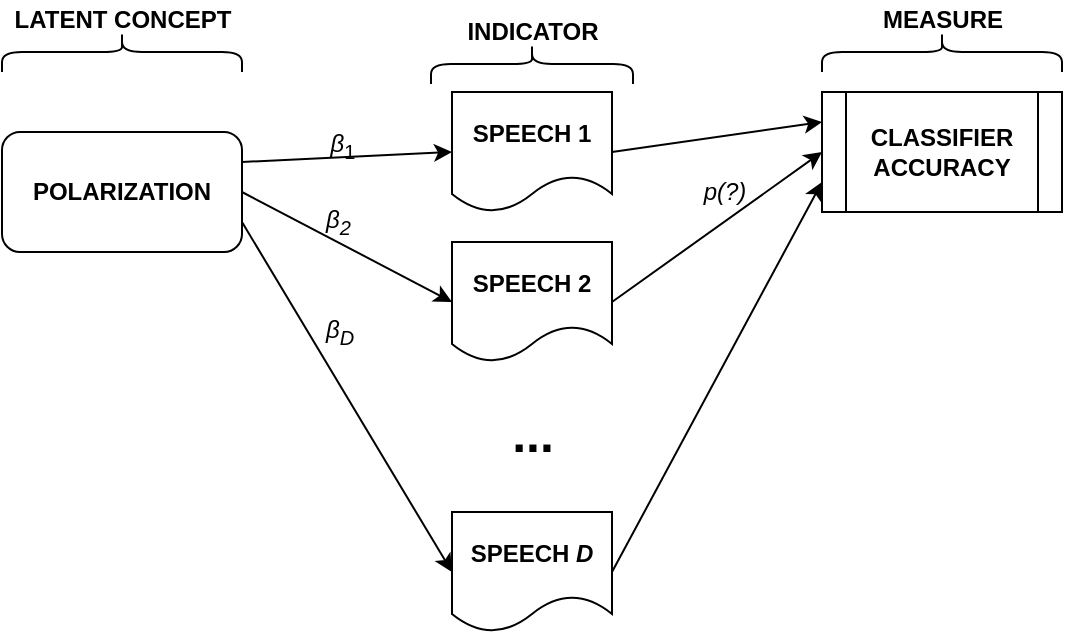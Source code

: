 <mxfile version="13.1.3" type="device" pages="3"><diagram name="Simple Diagram" id="7R-koVz-8RwIILDvUgEx"><mxGraphModel dx="1418" dy="774" grid="1" gridSize="10" guides="1" tooltips="1" connect="1" arrows="1" fold="1" page="1" pageScale="1" pageWidth="827" pageHeight="1169" background="#ffffff" math="0" shadow="0"><root><mxCell id="6fygo8JH0IN4i9g9zt4Z-0"/><mxCell id="6fygo8JH0IN4i9g9zt4Z-1" parent="6fygo8JH0IN4i9g9zt4Z-0"/><mxCell id="6fygo8JH0IN4i9g9zt4Z-13" value="&lt;b&gt;CLASSIFIER ACCURACY&lt;br&gt;&lt;/b&gt;" style="shape=process;whiteSpace=wrap;html=1;backgroundOutline=1;strokeColor=#000000;fillColor=#FFFFFF;" vertex="1" parent="6fygo8JH0IN4i9g9zt4Z-1"><mxGeometry x="570" y="200" width="120" height="60" as="geometry"/></mxCell><mxCell id="6fygo8JH0IN4i9g9zt4Z-19" value="&lt;div&gt;&lt;b&gt;MEASURE&lt;/b&gt;&lt;br&gt;&lt;/div&gt;" style="text;html=1;align=center;verticalAlign=middle;resizable=0;points=[];autosize=1;" vertex="1" parent="6fygo8JH0IN4i9g9zt4Z-1"><mxGeometry x="590" y="154" width="80" height="20" as="geometry"/></mxCell><mxCell id="6fygo8JH0IN4i9g9zt4Z-22" value="" style="shape=curlyBracket;whiteSpace=wrap;html=1;rounded=1;strokeColor=#000000;fillColor=#FFFFFF;rotation=90;" vertex="1" parent="6fygo8JH0IN4i9g9zt4Z-1"><mxGeometry x="620" y="120" width="20" height="120" as="geometry"/></mxCell><mxCell id="8hHy6iYCbwHJlqKt48zF-12" style="edgeStyle=none;rounded=0;orthogonalLoop=1;jettySize=auto;html=1;exitX=1;exitY=0.5;exitDx=0;exitDy=0;entryX=0;entryY=0.25;entryDx=0;entryDy=0;" edge="1" parent="6fygo8JH0IN4i9g9zt4Z-1" source="6fygo8JH0IN4i9g9zt4Z-24" target="6fygo8JH0IN4i9g9zt4Z-13"><mxGeometry relative="1" as="geometry"/></mxCell><mxCell id="6fygo8JH0IN4i9g9zt4Z-24" value="&lt;b&gt;SPEECH 1&lt;br&gt;&lt;/b&gt;" style="shape=document;whiteSpace=wrap;html=1;boundedLbl=1;strokeColor=#000000;fillColor=#FFFFFF;" vertex="1" parent="6fygo8JH0IN4i9g9zt4Z-1"><mxGeometry x="385" y="200" width="80" height="60" as="geometry"/></mxCell><mxCell id="8hHy6iYCbwHJlqKt48zF-11" style="edgeStyle=none;rounded=0;orthogonalLoop=1;jettySize=auto;html=1;exitX=1;exitY=0.5;exitDx=0;exitDy=0;entryX=0;entryY=0.5;entryDx=0;entryDy=0;" edge="1" parent="6fygo8JH0IN4i9g9zt4Z-1" source="6fygo8JH0IN4i9g9zt4Z-26" target="6fygo8JH0IN4i9g9zt4Z-13"><mxGeometry relative="1" as="geometry"/></mxCell><mxCell id="6fygo8JH0IN4i9g9zt4Z-26" value="&lt;b&gt;SPEECH 2&lt;br&gt;&lt;/b&gt;" style="shape=document;whiteSpace=wrap;html=1;boundedLbl=1;strokeColor=#000000;fillColor=#FFFFFF;" vertex="1" parent="6fygo8JH0IN4i9g9zt4Z-1"><mxGeometry x="385" y="275" width="80" height="60" as="geometry"/></mxCell><mxCell id="8hHy6iYCbwHJlqKt48zF-10" style="edgeStyle=none;rounded=0;orthogonalLoop=1;jettySize=auto;html=1;exitX=1;exitY=0.5;exitDx=0;exitDy=0;entryX=0;entryY=0.75;entryDx=0;entryDy=0;" edge="1" parent="6fygo8JH0IN4i9g9zt4Z-1" source="6fygo8JH0IN4i9g9zt4Z-28" target="6fygo8JH0IN4i9g9zt4Z-13"><mxGeometry relative="1" as="geometry"/></mxCell><mxCell id="6fygo8JH0IN4i9g9zt4Z-28" value="&lt;b&gt;SPEECH &lt;i&gt;D&lt;/i&gt;&lt;br&gt;&lt;/b&gt;" style="shape=document;whiteSpace=wrap;html=1;boundedLbl=1;strokeColor=#000000;fillColor=#FFFFFF;" vertex="1" parent="6fygo8JH0IN4i9g9zt4Z-1"><mxGeometry x="385" y="410" width="80" height="60" as="geometry"/></mxCell><mxCell id="6fygo8JH0IN4i9g9zt4Z-32" value="&lt;div&gt;&lt;font size=&quot;1&quot;&gt;&lt;b style=&quot;font-size: 25px&quot;&gt;...&lt;/b&gt;&lt;/font&gt;&lt;/div&gt;" style="text;html=1;align=center;verticalAlign=middle;resizable=0;points=[];autosize=1;" vertex="1" parent="6fygo8JH0IN4i9g9zt4Z-1"><mxGeometry x="405" y="360" width="40" height="20" as="geometry"/></mxCell><mxCell id="8hHy6iYCbwHJlqKt48zF-2" value="" style="group" vertex="1" connectable="0" parent="6fygo8JH0IN4i9g9zt4Z-1"><mxGeometry x="280" y="160" width="290" height="80" as="geometry"/></mxCell><mxCell id="6fygo8JH0IN4i9g9zt4Z-18" value="&lt;div&gt;&lt;b&gt;INDICATOR&lt;/b&gt;&lt;/div&gt;" style="text;html=1;align=center;verticalAlign=middle;resizable=0;points=[];autosize=1;" vertex="1" parent="8hHy6iYCbwHJlqKt48zF-2"><mxGeometry x="105" width="80" height="20" as="geometry"/></mxCell><mxCell id="6fygo8JH0IN4i9g9zt4Z-21" value="" style="shape=curlyBracket;whiteSpace=wrap;html=1;rounded=1;strokeColor=#000000;fillColor=#FFFFFF;rotation=90;" vertex="1" parent="8hHy6iYCbwHJlqKt48zF-2"><mxGeometry x="135" y="-24.5" width="20" height="101" as="geometry"/></mxCell><mxCell id="8hHy6iYCbwHJlqKt48zF-14" value="&lt;font style=&quot;font-size: 12px&quot;&gt;&lt;i style=&quot;font-size: 12px&quot;&gt;&lt;span style=&quot;font-size: 12px&quot;&gt;β&lt;/span&gt;&lt;/i&gt;&lt;/font&gt;&lt;sub&gt;1&lt;/sub&gt;" style="text;html=1;align=center;verticalAlign=middle;resizable=0;points=[];autosize=1;fontSize=12;" vertex="1" parent="8hHy6iYCbwHJlqKt48zF-2"><mxGeometry x="35" y="56.5" width="30" height="20" as="geometry"/></mxCell><mxCell id="8hHy6iYCbwHJlqKt48zF-7" style="rounded=0;orthogonalLoop=1;jettySize=auto;html=1;exitX=1;exitY=0.25;exitDx=0;exitDy=0;entryX=0;entryY=0.5;entryDx=0;entryDy=0;" edge="1" parent="6fygo8JH0IN4i9g9zt4Z-1" source="6fygo8JH0IN4i9g9zt4Z-7" target="6fygo8JH0IN4i9g9zt4Z-24"><mxGeometry relative="1" as="geometry"/></mxCell><mxCell id="8hHy6iYCbwHJlqKt48zF-8" style="edgeStyle=none;rounded=0;orthogonalLoop=1;jettySize=auto;html=1;exitX=1;exitY=0.5;exitDx=0;exitDy=0;entryX=0;entryY=0.5;entryDx=0;entryDy=0;" edge="1" parent="6fygo8JH0IN4i9g9zt4Z-1" source="6fygo8JH0IN4i9g9zt4Z-7" target="6fygo8JH0IN4i9g9zt4Z-26"><mxGeometry relative="1" as="geometry"/></mxCell><mxCell id="8hHy6iYCbwHJlqKt48zF-9" style="edgeStyle=none;rounded=0;orthogonalLoop=1;jettySize=auto;html=1;exitX=1;exitY=0.75;exitDx=0;exitDy=0;entryX=0;entryY=0.5;entryDx=0;entryDy=0;" edge="1" parent="6fygo8JH0IN4i9g9zt4Z-1" source="6fygo8JH0IN4i9g9zt4Z-7" target="6fygo8JH0IN4i9g9zt4Z-28"><mxGeometry relative="1" as="geometry"/></mxCell><mxCell id="6fygo8JH0IN4i9g9zt4Z-7" value="&lt;b&gt;POLARIZATION&lt;/b&gt;" style="rounded=1;whiteSpace=wrap;html=1;" vertex="1" parent="6fygo8JH0IN4i9g9zt4Z-1"><mxGeometry x="160" y="220" width="120" height="60" as="geometry"/></mxCell><mxCell id="6fygo8JH0IN4i9g9zt4Z-17" value="&lt;b&gt;LATENT CONCEPT&lt;/b&gt;" style="text;html=1;align=center;verticalAlign=middle;resizable=0;points=[];autosize=1;" vertex="1" parent="6fygo8JH0IN4i9g9zt4Z-1"><mxGeometry x="160" y="154" width="120" height="20" as="geometry"/></mxCell><mxCell id="6fygo8JH0IN4i9g9zt4Z-20" value="" style="shape=curlyBracket;whiteSpace=wrap;html=1;rounded=1;strokeColor=#000000;fillColor=#FFFFFF;rotation=90;" vertex="1" parent="6fygo8JH0IN4i9g9zt4Z-1"><mxGeometry x="210" y="120" width="20" height="120" as="geometry"/></mxCell><mxCell id="8hHy6iYCbwHJlqKt48zF-17" value="&lt;i&gt;&lt;font style=&quot;font-size: 12px&quot;&gt;&lt;span style=&quot;font-size: 12px&quot;&gt;&lt;span style=&quot;font-size: 12px&quot;&gt;β&lt;/span&gt;&lt;/span&gt;&lt;/font&gt;&lt;sub&gt;2&lt;/sub&gt;&lt;/i&gt;" style="text;whiteSpace=wrap;html=1;fontSize=12;" vertex="1" parent="6fygo8JH0IN4i9g9zt4Z-1"><mxGeometry x="320" y="250" width="40" height="30" as="geometry"/></mxCell><mxCell id="8hHy6iYCbwHJlqKt48zF-18" value="&lt;i&gt;&lt;font style=&quot;font-size: 12px&quot;&gt;&lt;span style=&quot;font-size: 12px&quot;&gt;&lt;span style=&quot;font-size: 12px&quot;&gt;β&lt;/span&gt;&lt;/span&gt;&lt;/font&gt;&lt;sub&gt;D&lt;/sub&gt;&lt;/i&gt;" style="text;whiteSpace=wrap;html=1;fontSize=12;" vertex="1" parent="6fygo8JH0IN4i9g9zt4Z-1"><mxGeometry x="320" y="305" width="40" height="30" as="geometry"/></mxCell><mxCell id="8hHy6iYCbwHJlqKt48zF-20" value="&lt;i&gt;p(?)&lt;/i&gt;" style="text;html=1;align=center;verticalAlign=middle;resizable=0;points=[];autosize=1;fontSize=12;" vertex="1" parent="6fygo8JH0IN4i9g9zt4Z-1"><mxGeometry x="501" y="240" width="40" height="20" as="geometry"/></mxCell></root></mxGraphModel></diagram><diagram name="Relationship as Indicator" id="tiDqENzYom1s-jQ-Ps2L"><mxGraphModel dx="1418" dy="774" grid="1" gridSize="10" guides="1" tooltips="1" connect="1" arrows="1" fold="1" page="1" pageScale="1" pageWidth="827" pageHeight="1169" background="#ffffff" math="0" shadow="0"><root><mxCell id="bFVTMw0rh-J3tsq4qmwX-0"/><mxCell id="bFVTMw0rh-J3tsq4qmwX-1" parent="bFVTMw0rh-J3tsq4qmwX-0"/><mxCell id="bFVTMw0rh-J3tsq4qmwX-3" style="edgeStyle=none;rounded=0;orthogonalLoop=1;jettySize=auto;html=1;exitX=1;exitY=0.5;exitDx=0;exitDy=0;entryX=0;entryY=0.5;entryDx=0;entryDy=0;startArrow=none;startFill=0;endArrow=classic;endFill=1;strokeWidth=1;" edge="1" parent="bFVTMw0rh-J3tsq4qmwX-1" source="bFVTMw0rh-J3tsq4qmwX-7" target="bFVTMw0rh-J3tsq4qmwX-24"><mxGeometry relative="1" as="geometry"/></mxCell><mxCell id="bFVTMw0rh-J3tsq4qmwX-4" style="edgeStyle=none;rounded=0;orthogonalLoop=1;jettySize=auto;html=1;exitX=1;exitY=0.5;exitDx=0;exitDy=0;entryX=0.51;entryY=-0.1;entryDx=0;entryDy=0;entryPerimeter=0;startArrow=none;startFill=0;endArrow=classic;endFill=1;strokeWidth=1;" edge="1" parent="bFVTMw0rh-J3tsq4qmwX-1" source="bFVTMw0rh-J3tsq4qmwX-7" target="bFVTMw0rh-J3tsq4qmwX-31"><mxGeometry relative="1" as="geometry"/></mxCell><mxCell id="bFVTMw0rh-J3tsq4qmwX-5" style="edgeStyle=none;orthogonalLoop=1;jettySize=auto;html=1;exitX=1;exitY=0.5;exitDx=0;exitDy=0;entryX=0;entryY=1;entryDx=0;entryDy=0;startArrow=none;startFill=0;endArrow=classic;endFill=1;strokeWidth=1;curved=1;" edge="1" parent="bFVTMw0rh-J3tsq4qmwX-1" source="bFVTMw0rh-J3tsq4qmwX-7" target="bFVTMw0rh-J3tsq4qmwX-29"><mxGeometry relative="1" as="geometry"><Array as="points"><mxPoint x="190" y="480"/></Array></mxGeometry></mxCell><mxCell id="bFVTMw0rh-J3tsq4qmwX-7" value="&lt;b&gt;POLARIZATION&lt;/b&gt;" style="rounded=1;whiteSpace=wrap;html=1;" vertex="1" parent="bFVTMw0rh-J3tsq4qmwX-1"><mxGeometry x="40" y="200" width="120" height="60" as="geometry"/></mxCell><mxCell id="bFVTMw0rh-J3tsq4qmwX-13" value="&lt;b&gt;CLASSIFIER ACCURACY&lt;br&gt;&lt;/b&gt;" style="shape=process;whiteSpace=wrap;html=1;backgroundOutline=1;strokeColor=#000000;fillColor=#FFFFFF;" vertex="1" parent="bFVTMw0rh-J3tsq4qmwX-1"><mxGeometry x="650" y="280" width="120" height="60" as="geometry"/></mxCell><mxCell id="bFVTMw0rh-J3tsq4qmwX-17" value="&lt;b&gt;LATENT CONCEPT&lt;/b&gt;" style="text;html=1;align=center;verticalAlign=middle;resizable=0;points=[];autosize=1;" vertex="1" parent="bFVTMw0rh-J3tsq4qmwX-1"><mxGeometry x="40" y="154" width="120" height="20" as="geometry"/></mxCell><mxCell id="bFVTMw0rh-J3tsq4qmwX-18" value="&lt;div&gt;&lt;b&gt;INDICATOR&lt;/b&gt;&lt;/div&gt;" style="text;html=1;align=center;verticalAlign=middle;resizable=0;points=[];autosize=1;" vertex="1" parent="bFVTMw0rh-J3tsq4qmwX-1"><mxGeometry x="395" y="154" width="80" height="20" as="geometry"/></mxCell><mxCell id="bFVTMw0rh-J3tsq4qmwX-19" value="&lt;div&gt;&lt;b&gt;MEASURE&lt;/b&gt;&lt;br&gt;&lt;/div&gt;" style="text;html=1;align=center;verticalAlign=middle;resizable=0;points=[];autosize=1;" vertex="1" parent="bFVTMw0rh-J3tsq4qmwX-1"><mxGeometry x="670" y="154" width="80" height="20" as="geometry"/></mxCell><mxCell id="bFVTMw0rh-J3tsq4qmwX-20" value="" style="shape=curlyBracket;whiteSpace=wrap;html=1;rounded=1;strokeColor=#000000;fillColor=#FFFFFF;rotation=90;" vertex="1" parent="bFVTMw0rh-J3tsq4qmwX-1"><mxGeometry x="90" y="120" width="20" height="120" as="geometry"/></mxCell><mxCell id="bFVTMw0rh-J3tsq4qmwX-21" value="" style="shape=curlyBracket;whiteSpace=wrap;html=1;rounded=1;strokeColor=#000000;fillColor=#FFFFFF;rotation=90;" vertex="1" parent="bFVTMw0rh-J3tsq4qmwX-1"><mxGeometry x="425" y="35" width="20" height="290" as="geometry"/></mxCell><mxCell id="bFVTMw0rh-J3tsq4qmwX-22" value="" style="shape=curlyBracket;whiteSpace=wrap;html=1;rounded=1;strokeColor=#000000;fillColor=#FFFFFF;rotation=90;" vertex="1" parent="bFVTMw0rh-J3tsq4qmwX-1"><mxGeometry x="700" y="120" width="20" height="120" as="geometry"/></mxCell><mxCell id="bFVTMw0rh-J3tsq4qmwX-23" style="edgeStyle=none;rounded=0;orthogonalLoop=1;jettySize=auto;html=1;exitX=0.425;exitY=0.917;exitDx=0;exitDy=0;entryX=0.263;entryY=0.06;entryDx=0;entryDy=0;startArrow=classic;startFill=1;strokeWidth=3;exitPerimeter=0;entryPerimeter=0;" edge="1" parent="bFVTMw0rh-J3tsq4qmwX-1" source="bFVTMw0rh-J3tsq4qmwX-24" target="bFVTMw0rh-J3tsq4qmwX-29"><mxGeometry relative="1" as="geometry"/></mxCell><mxCell id="bFVTMw0rh-J3tsq4qmwX-24" value="&lt;b&gt;SPEECH 1&lt;br&gt;&lt;/b&gt;" style="shape=document;whiteSpace=wrap;html=1;boundedLbl=1;strokeColor=#000000;fillColor=#FFFFFF;" vertex="1" parent="bFVTMw0rh-J3tsq4qmwX-1"><mxGeometry x="290" y="200" width="80" height="60" as="geometry"/></mxCell><mxCell id="bFVTMw0rh-J3tsq4qmwX-25" style="edgeStyle=none;rounded=0;orthogonalLoop=1;jettySize=auto;html=1;exitX=0.5;exitY=0.933;exitDx=0;exitDy=0;entryX=0.5;entryY=0;entryDx=0;entryDy=0;startArrow=classic;startFill=1;strokeWidth=3;exitPerimeter=0;" edge="1" parent="bFVTMw0rh-J3tsq4qmwX-1" source="bFVTMw0rh-J3tsq4qmwX-26" target="bFVTMw0rh-J3tsq4qmwX-29"><mxGeometry relative="1" as="geometry"/></mxCell><mxCell id="bFVTMw0rh-J3tsq4qmwX-26" value="&lt;b&gt;SPEECH 2&lt;br&gt;&lt;/b&gt;" style="shape=document;whiteSpace=wrap;html=1;boundedLbl=1;strokeColor=#000000;fillColor=#FFFFFF;" vertex="1" parent="bFVTMw0rh-J3tsq4qmwX-1"><mxGeometry x="380" y="200" width="80" height="60" as="geometry"/></mxCell><mxCell id="bFVTMw0rh-J3tsq4qmwX-27" style="edgeStyle=none;rounded=0;orthogonalLoop=1;jettySize=auto;html=1;exitX=0.5;exitY=0.917;exitDx=0;exitDy=0;startArrow=classic;startFill=1;strokeWidth=3;entryX=0.738;entryY=0.08;entryDx=0;entryDy=0;exitPerimeter=0;entryPerimeter=0;" edge="1" parent="bFVTMw0rh-J3tsq4qmwX-1" source="bFVTMw0rh-J3tsq4qmwX-28" target="bFVTMw0rh-J3tsq4qmwX-29"><mxGeometry relative="1" as="geometry"><mxPoint x="450" y="310" as="targetPoint"/></mxGeometry></mxCell><mxCell id="bFVTMw0rh-J3tsq4qmwX-28" value="&lt;b&gt;SPEECH &lt;i&gt;D&lt;/i&gt;&lt;br&gt;&lt;/b&gt;" style="shape=document;whiteSpace=wrap;html=1;boundedLbl=1;strokeColor=#000000;fillColor=#FFFFFF;" vertex="1" parent="bFVTMw0rh-J3tsq4qmwX-1"><mxGeometry x="500" y="200" width="80" height="60" as="geometry"/></mxCell><mxCell id="bFVTMw0rh-J3tsq4qmwX-29" value="&lt;b&gt;PARTY LABEL&lt;br&gt;&lt;/b&gt;" style="ellipse;whiteSpace=wrap;html=1;strokeColor=#000000;fillColor=#FFFFFF;" vertex="1" parent="bFVTMw0rh-J3tsq4qmwX-1"><mxGeometry x="380" y="350" width="80" height="50" as="geometry"/></mxCell><mxCell id="bFVTMw0rh-J3tsq4qmwX-30" value="" style="shape=curlyBracket;whiteSpace=wrap;html=1;rounded=1;strokeColor=#000000;fillColor=#FFFFFF;rotation=-360;" vertex="1" parent="bFVTMw0rh-J3tsq4qmwX-1"><mxGeometry x="255" y="200" width="20" height="200" as="geometry"/></mxCell><mxCell id="bFVTMw0rh-J3tsq4qmwX-31" value="&lt;div&gt;&lt;b&gt;PARTY-SPEECH RELATIONSHIP&lt;/b&gt;&lt;/div&gt;" style="text;html=1;align=center;verticalAlign=middle;resizable=0;points=[];autosize=1;rotation=-90;" vertex="1" parent="bFVTMw0rh-J3tsq4qmwX-1"><mxGeometry x="145" y="290" width="200" height="20" as="geometry"/></mxCell><mxCell id="bFVTMw0rh-J3tsq4qmwX-32" value="&lt;div&gt;&lt;font size=&quot;1&quot;&gt;&lt;b style=&quot;font-size: 25px&quot;&gt;...&lt;/b&gt;&lt;/font&gt;&lt;/div&gt;" style="text;html=1;align=center;verticalAlign=middle;resizable=0;points=[];autosize=1;" vertex="1" parent="bFVTMw0rh-J3tsq4qmwX-1"><mxGeometry x="460" y="215" width="40" height="20" as="geometry"/></mxCell><mxCell id="bFVTMw0rh-J3tsq4qmwX-33" value="" style="shape=flexArrow;endArrow=classic;html=1;fontSize=12;labelBackgroundColor=#000000;fillColor=#647687;strokeColor=#314354;" edge="1" parent="bFVTMw0rh-J3tsq4qmwX-1"><mxGeometry width="50" height="50" relative="1" as="geometry"><mxPoint x="540" y="309" as="sourcePoint"/><mxPoint x="620" y="309" as="targetPoint"/></mxGeometry></mxCell><mxCell id="bFVTMw0rh-J3tsq4qmwX-34" value="&lt;i&gt;&lt;b&gt;f&lt;sub&gt;t&lt;/sub&gt;(X)&lt;/b&gt;&lt;/i&gt;" style="text;html=1;align=center;verticalAlign=middle;resizable=0;points=[];autosize=1;fontSize=12;" vertex="1" parent="bFVTMw0rh-J3tsq4qmwX-1"><mxGeometry x="550" y="286" width="40" height="20" as="geometry"/></mxCell></root></mxGraphModel></diagram><diagram id="gy_MzscAscurrOvGj_Jd" name="Confounding"><mxGraphModel dx="1418" dy="774" grid="1" gridSize="10" guides="1" tooltips="1" connect="1" arrows="1" fold="1" page="1" pageScale="1" pageWidth="827" pageHeight="1169" background="#ffffff" math="0" shadow="0"><root><mxCell id="0"/><mxCell id="1" parent="0"/><mxCell id="CdQ4mWzfXn1R5o8InVmB-39" style="edgeStyle=none;rounded=0;orthogonalLoop=1;jettySize=auto;html=1;exitX=0.5;exitY=1;exitDx=0;exitDy=0;entryX=0.5;entryY=0;entryDx=0;entryDy=0;startArrow=classic;startFill=1;" parent="1" source="CdQ4mWzfXn1R5o8InVmB-1" target="CdQ4mWzfXn1R5o8InVmB-2" edge="1"><mxGeometry relative="1" as="geometry"><mxPoint x="100" y="410" as="sourcePoint"/></mxGeometry></mxCell><mxCell id="CdQ4mWzfXn1R5o8InVmB-72" style="edgeStyle=none;rounded=0;orthogonalLoop=1;jettySize=auto;html=1;exitX=1;exitY=0.5;exitDx=0;exitDy=0;entryX=0;entryY=0.5;entryDx=0;entryDy=0;startArrow=none;startFill=0;endArrow=classic;endFill=1;strokeWidth=1;" parent="1" source="CdQ4mWzfXn1R5o8InVmB-1" target="CdQ4mWzfXn1R5o8InVmB-40" edge="1"><mxGeometry relative="1" as="geometry"/></mxCell><mxCell id="CdQ4mWzfXn1R5o8InVmB-73" style="edgeStyle=none;rounded=0;orthogonalLoop=1;jettySize=auto;html=1;exitX=1;exitY=0.5;exitDx=0;exitDy=0;entryX=0.51;entryY=-0.1;entryDx=0;entryDy=0;entryPerimeter=0;startArrow=none;startFill=0;endArrow=classic;endFill=1;strokeWidth=1;" parent="1" source="CdQ4mWzfXn1R5o8InVmB-1" target="CdQ4mWzfXn1R5o8InVmB-45" edge="1"><mxGeometry relative="1" as="geometry"/></mxCell><mxCell id="CdQ4mWzfXn1R5o8InVmB-74" style="edgeStyle=none;orthogonalLoop=1;jettySize=auto;html=1;exitX=1;exitY=0.5;exitDx=0;exitDy=0;entryX=0;entryY=1;entryDx=0;entryDy=0;startArrow=none;startFill=0;endArrow=classic;endFill=1;strokeWidth=1;curved=1;" parent="1" source="CdQ4mWzfXn1R5o8InVmB-1" target="CdQ4mWzfXn1R5o8InVmB-60" edge="1"><mxGeometry relative="1" as="geometry"><Array as="points"><mxPoint x="190" y="480"/></Array></mxGeometry></mxCell><mxCell id="CdQ4mWzfXn1R5o8InVmB-75" style="edgeStyle=none;curved=1;orthogonalLoop=1;jettySize=auto;html=1;exitX=1;exitY=1;exitDx=0;exitDy=0;entryX=0;entryY=0.5;entryDx=0;entryDy=0;startArrow=none;startFill=0;endArrow=classic;endFill=1;strokeWidth=1;" parent="1" source="CdQ4mWzfXn1R5o8InVmB-1" target="CdQ4mWzfXn1R5o8InVmB-15" edge="1"><mxGeometry relative="1" as="geometry"><Array as="points"><mxPoint x="170" y="420"/></Array></mxGeometry></mxCell><mxCell id="CdQ4mWzfXn1R5o8InVmB-1" value="&lt;b&gt;POLARIZATION&lt;/b&gt;" style="rounded=1;whiteSpace=wrap;html=1;" parent="1" vertex="1"><mxGeometry x="40" y="200" width="120" height="60" as="geometry"/></mxCell><mxCell id="CdQ4mWzfXn1R5o8InVmB-22" style="edgeStyle=none;rounded=0;orthogonalLoop=1;jettySize=auto;html=1;exitX=1;exitY=0.5;exitDx=0;exitDy=0;entryX=0;entryY=0.5;entryDx=0;entryDy=0;" parent="1" source="CdQ4mWzfXn1R5o8InVmB-2" target="CdQ4mWzfXn1R5o8InVmB-15" edge="1"><mxGeometry relative="1" as="geometry"/></mxCell><mxCell id="lwcFZGFpC-SMOEx40f6e-6" style="edgeStyle=none;rounded=0;orthogonalLoop=1;jettySize=auto;html=1;exitX=1;exitY=0.5;exitDx=0;exitDy=0;entryX=0.41;entryY=-0.2;entryDx=0;entryDy=0;entryPerimeter=0;labelBackgroundColor=#000000;strokeColor=#000000;fillColor=#ffffff;fontSize=12;" edge="1" parent="1" source="CdQ4mWzfXn1R5o8InVmB-2" target="CdQ4mWzfXn1R5o8InVmB-45"><mxGeometry relative="1" as="geometry"/></mxCell><mxCell id="lwcFZGFpC-SMOEx40f6e-7" style="edgeStyle=orthogonalEdgeStyle;rounded=0;orthogonalLoop=1;jettySize=auto;html=1;exitX=1;exitY=0.5;exitDx=0;exitDy=0;labelBackgroundColor=#000000;strokeColor=#000000;fillColor=#ffffff;fontSize=12;curved=1;" edge="1" parent="1" source="CdQ4mWzfXn1R5o8InVmB-2"><mxGeometry relative="1" as="geometry"><mxPoint x="310" y="261" as="targetPoint"/></mxGeometry></mxCell><mxCell id="9bQXIOWEg7ivKf_mq3pi-1" style="orthogonalLoop=1;jettySize=auto;html=1;exitX=1;exitY=0.5;exitDx=0;exitDy=0;entryX=0;entryY=1;entryDx=0;entryDy=0;labelBackgroundColor=#000000;startArrow=none;startFill=0;strokeColor=#000000;fillColor=#ffffff;fontSize=12;curved=1;" edge="1" parent="1" source="CdQ4mWzfXn1R5o8InVmB-2" target="CdQ4mWzfXn1R5o8InVmB-60"><mxGeometry relative="1" as="geometry"><Array as="points"><mxPoint x="300" y="480"/></Array></mxGeometry></mxCell><mxCell id="CdQ4mWzfXn1R5o8InVmB-2" value="&lt;div&gt;&lt;b&gt;CONFOUNDER&lt;/b&gt;&lt;/div&gt;&lt;div&gt;e.g. Diversity&lt;br&gt;&lt;b&gt;&lt;/b&gt;&lt;/div&gt;" style="rounded=1;whiteSpace=wrap;html=1;" parent="1" vertex="1"><mxGeometry x="40" y="460" width="120" height="60" as="geometry"/></mxCell><mxCell id="CdQ4mWzfXn1R5o8InVmB-13" value="&lt;b&gt;CLASSIFIER ACCURACY&lt;br&gt;&lt;/b&gt;" style="shape=process;whiteSpace=wrap;html=1;backgroundOutline=1;strokeColor=#000000;fillColor=#FFFFFF;" parent="1" vertex="1"><mxGeometry x="650" y="280" width="120" height="60" as="geometry"/></mxCell><mxCell id="CdQ4mWzfXn1R5o8InVmB-76" style="edgeStyle=none;curved=1;orthogonalLoop=1;jettySize=auto;html=1;exitX=0.5;exitY=0;exitDx=0;exitDy=0;entryX=0.275;entryY=1.017;entryDx=0;entryDy=0;startArrow=none;startFill=0;endArrow=classic;endFill=1;strokeWidth=1;entryPerimeter=0;" parent="1" source="CdQ4mWzfXn1R5o8InVmB-15" target="CdQ4mWzfXn1R5o8InVmB-40" edge="1"><mxGeometry relative="1" as="geometry"><Array as="points"><mxPoint x="319" y="380"/></Array></mxGeometry></mxCell><mxCell id="CdQ4mWzfXn1R5o8InVmB-77" style="edgeStyle=none;curved=1;orthogonalLoop=1;jettySize=auto;html=1;exitX=1;exitY=0.5;exitDx=0;exitDy=0;startArrow=none;startFill=0;endArrow=classic;endFill=1;strokeWidth=1;dashed=1;" parent="1" source="CdQ4mWzfXn1R5o8InVmB-15" edge="1"><mxGeometry relative="1" as="geometry"><mxPoint x="560" y="320" as="targetPoint"/></mxGeometry></mxCell><mxCell id="CdQ4mWzfXn1R5o8InVmB-15" value="&lt;div&gt;&lt;b&gt;COVARIATES&lt;/b&gt;&lt;/div&gt;&lt;div&gt;e.g. Age, Origin&lt;br&gt;&lt;b&gt;&lt;/b&gt;&lt;/div&gt;" style="rounded=0;whiteSpace=wrap;html=1;strokeColor=#000000;fillColor=#FFFFFF;" parent="1" vertex="1"><mxGeometry x="360" y="460" width="120" height="60" as="geometry"/></mxCell><mxCell id="CdQ4mWzfXn1R5o8InVmB-27" value="&lt;b&gt;LATENT CONCEPT&lt;/b&gt;" style="text;html=1;align=center;verticalAlign=middle;resizable=0;points=[];autosize=1;" parent="1" vertex="1"><mxGeometry x="40" y="154" width="120" height="20" as="geometry"/></mxCell><mxCell id="CdQ4mWzfXn1R5o8InVmB-28" value="&lt;div&gt;&lt;b&gt;INDICATOR&lt;/b&gt;&lt;/div&gt;" style="text;html=1;align=center;verticalAlign=middle;resizable=0;points=[];autosize=1;" parent="1" vertex="1"><mxGeometry x="395" y="154" width="80" height="20" as="geometry"/></mxCell><mxCell id="CdQ4mWzfXn1R5o8InVmB-29" value="&lt;div&gt;&lt;b&gt;MEASURE&lt;/b&gt;&lt;br&gt;&lt;/div&gt;" style="text;html=1;align=center;verticalAlign=middle;resizable=0;points=[];autosize=1;" parent="1" vertex="1"><mxGeometry x="670" y="154" width="80" height="20" as="geometry"/></mxCell><mxCell id="CdQ4mWzfXn1R5o8InVmB-34" value="" style="shape=curlyBracket;whiteSpace=wrap;html=1;rounded=1;strokeColor=#000000;fillColor=#FFFFFF;rotation=90;" parent="1" vertex="1"><mxGeometry x="90" y="120" width="20" height="120" as="geometry"/></mxCell><mxCell id="CdQ4mWzfXn1R5o8InVmB-35" value="" style="shape=curlyBracket;whiteSpace=wrap;html=1;rounded=1;strokeColor=#000000;fillColor=#FFFFFF;rotation=90;" parent="1" vertex="1"><mxGeometry x="425" y="35" width="20" height="290" as="geometry"/></mxCell><mxCell id="CdQ4mWzfXn1R5o8InVmB-36" value="" style="shape=curlyBracket;whiteSpace=wrap;html=1;rounded=1;strokeColor=#000000;fillColor=#FFFFFF;rotation=90;" parent="1" vertex="1"><mxGeometry x="700" y="120" width="20" height="120" as="geometry"/></mxCell><mxCell id="CdQ4mWzfXn1R5o8InVmB-61" style="edgeStyle=none;rounded=0;orthogonalLoop=1;jettySize=auto;html=1;exitX=0.425;exitY=0.917;exitDx=0;exitDy=0;entryX=0.263;entryY=0.06;entryDx=0;entryDy=0;startArrow=classic;startFill=1;strokeWidth=3;exitPerimeter=0;entryPerimeter=0;" parent="1" source="CdQ4mWzfXn1R5o8InVmB-40" target="CdQ4mWzfXn1R5o8InVmB-60" edge="1"><mxGeometry relative="1" as="geometry"/></mxCell><mxCell id="CdQ4mWzfXn1R5o8InVmB-40" value="&lt;b&gt;SPEECH 1&lt;br&gt;&lt;/b&gt;" style="shape=document;whiteSpace=wrap;html=1;boundedLbl=1;strokeColor=#000000;fillColor=#FFFFFF;" parent="1" vertex="1"><mxGeometry x="290" y="200" width="80" height="60" as="geometry"/></mxCell><mxCell id="CdQ4mWzfXn1R5o8InVmB-62" style="edgeStyle=none;rounded=0;orthogonalLoop=1;jettySize=auto;html=1;exitX=0.5;exitY=0.933;exitDx=0;exitDy=0;entryX=0.5;entryY=0;entryDx=0;entryDy=0;startArrow=classic;startFill=1;strokeWidth=3;exitPerimeter=0;" parent="1" source="CdQ4mWzfXn1R5o8InVmB-41" target="CdQ4mWzfXn1R5o8InVmB-60" edge="1"><mxGeometry relative="1" as="geometry"/></mxCell><mxCell id="CdQ4mWzfXn1R5o8InVmB-41" value="&lt;b&gt;SPEECH 2&lt;br&gt;&lt;/b&gt;" style="shape=document;whiteSpace=wrap;html=1;boundedLbl=1;strokeColor=#000000;fillColor=#FFFFFF;" parent="1" vertex="1"><mxGeometry x="380" y="200" width="80" height="60" as="geometry"/></mxCell><mxCell id="CdQ4mWzfXn1R5o8InVmB-63" style="edgeStyle=none;rounded=0;orthogonalLoop=1;jettySize=auto;html=1;exitX=0.5;exitY=0.917;exitDx=0;exitDy=0;startArrow=classic;startFill=1;strokeWidth=3;entryX=0.738;entryY=0.08;entryDx=0;entryDy=0;exitPerimeter=0;entryPerimeter=0;" parent="1" source="CdQ4mWzfXn1R5o8InVmB-42" target="CdQ4mWzfXn1R5o8InVmB-60" edge="1"><mxGeometry relative="1" as="geometry"><mxPoint x="450" y="310" as="targetPoint"/></mxGeometry></mxCell><mxCell id="CdQ4mWzfXn1R5o8InVmB-42" value="&lt;b&gt;SPEECH &lt;i&gt;D&lt;/i&gt;&lt;br&gt;&lt;/b&gt;" style="shape=document;whiteSpace=wrap;html=1;boundedLbl=1;strokeColor=#000000;fillColor=#FFFFFF;" parent="1" vertex="1"><mxGeometry x="500" y="200" width="80" height="60" as="geometry"/></mxCell><mxCell id="CdQ4mWzfXn1R5o8InVmB-60" value="&lt;b&gt;PARTY LABEL&lt;br&gt;&lt;/b&gt;" style="ellipse;whiteSpace=wrap;html=1;strokeColor=#000000;fillColor=#FFFFFF;" parent="1" vertex="1"><mxGeometry x="380" y="350" width="80" height="50" as="geometry"/></mxCell><mxCell id="CdQ4mWzfXn1R5o8InVmB-44" value="" style="shape=curlyBracket;whiteSpace=wrap;html=1;rounded=1;strokeColor=#000000;fillColor=#FFFFFF;rotation=-360;" parent="1" vertex="1"><mxGeometry x="255" y="200" width="20" height="200" as="geometry"/></mxCell><mxCell id="CdQ4mWzfXn1R5o8InVmB-45" value="&lt;div&gt;&lt;b&gt;PARTY-SPEECH RELATIONSHIP&lt;/b&gt;&lt;/div&gt;" style="text;html=1;align=center;verticalAlign=middle;resizable=0;points=[];autosize=1;rotation=-90;" parent="1" vertex="1"><mxGeometry x="145" y="290" width="200" height="20" as="geometry"/></mxCell><mxCell id="CdQ4mWzfXn1R5o8InVmB-43" value="&lt;div&gt;&lt;font size=&quot;1&quot;&gt;&lt;b style=&quot;font-size: 25px&quot;&gt;...&lt;/b&gt;&lt;/font&gt;&lt;/div&gt;" style="text;html=1;align=center;verticalAlign=middle;resizable=0;points=[];autosize=1;" parent="1" vertex="1"><mxGeometry x="460" y="215" width="40" height="20" as="geometry"/></mxCell><mxCell id="lwcFZGFpC-SMOEx40f6e-5" value="" style="group" vertex="1" connectable="0" parent="1"><mxGeometry x="530" y="290" width="80" height="23" as="geometry"/></mxCell><mxCell id="lwcFZGFpC-SMOEx40f6e-3" value="" style="shape=flexArrow;endArrow=classic;html=1;fontSize=12;labelBackgroundColor=#000000;fillColor=#647687;strokeColor=#314354;" edge="1" parent="lwcFZGFpC-SMOEx40f6e-5"><mxGeometry width="50" height="50" relative="1" as="geometry"><mxPoint y="23" as="sourcePoint"/><mxPoint x="80" y="23" as="targetPoint"/></mxGeometry></mxCell><mxCell id="lwcFZGFpC-SMOEx40f6e-4" value="&lt;i&gt;&lt;b&gt;f&lt;sub&gt;t&lt;/sub&gt;(X)&lt;/b&gt;&lt;/i&gt;" style="text;html=1;align=center;verticalAlign=middle;resizable=0;points=[];autosize=1;fontSize=12;" vertex="1" parent="lwcFZGFpC-SMOEx40f6e-5"><mxGeometry x="10" width="40" height="20" as="geometry"/></mxCell></root></mxGraphModel></diagram></mxfile>